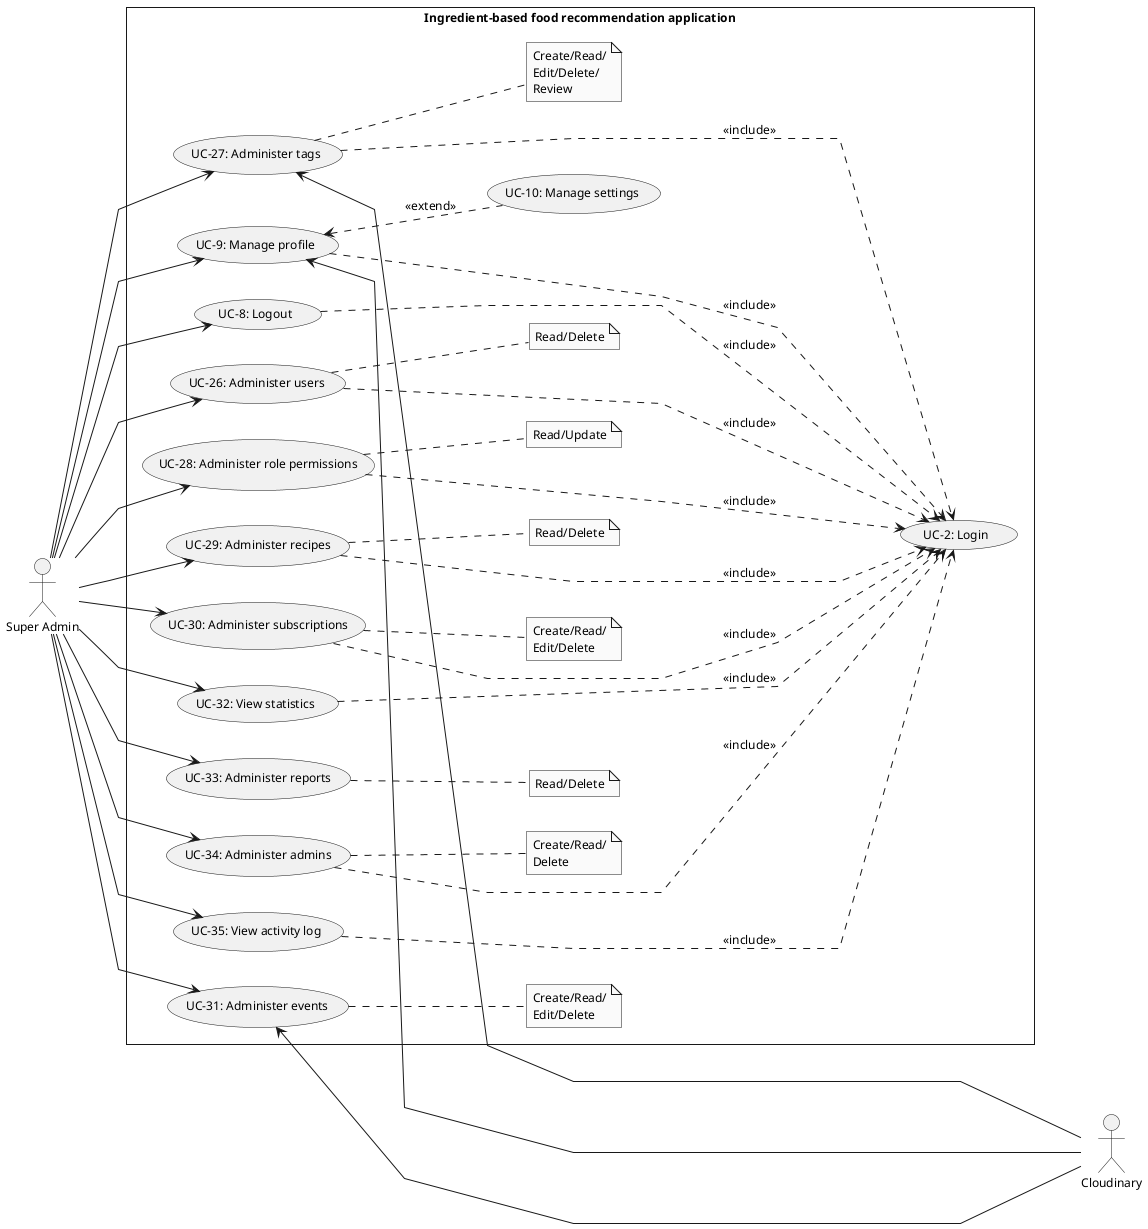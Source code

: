 @startuml SuperAdminUsecase
skinparam style strictuml
skinparam monochrome true
skinparam linetype polyline
skinparam defaultFontSize 12
left to right direction
actor "Super Admin" as admin
actor "Cloudinary" as cl

rectangle Ingredient-based<U+0020>food<U+0020>recommendation<U+0020>application {
    usecase "UC-2: Login" as ucLogin
    usecase "UC-8: Logout" as ucLogout
    usecase "UC-9: Manage profile" as ucManageProfile
    usecase "UC-10: Manage settings" as ucManageSetting

    usecase "UC-26: Administer users" as ucAdmUser
    usecase "UC-27: Administer tags" as ucAdmTags
    usecase "UC-28: Administer role permissions" as ucAdmRolePermis
    usecase "UC-29: Administer recipes" as ucAdmRecipe
    usecase "UC-30: Administer subscriptions" as ucAdmSubcript
    usecase "UC-31: Administer events" as ucAdmEvent
    usecase "UC-32: View statistics" as ucViewStatistic
    usecase "UC-33: Administer reports" as ucAdmReport
    usecase "UC-34: Administer admins" as ucAdmAdmin
    usecase "UC-35: View activity log" as ucViewActivityLog

    note "Read/Delete" as noteAdmUser
    note "Read/Delete" as noteAdmRecipe
    note "Create/Read/\nEdit/Delete/\nReview" as noteAdmTag
    note "Create/Read/\nEdit/Delete" as noteAdmSubcipt
    note "Create/Read/\nEdit/Delete" as noteAdmEvent
    note "Create/Read/\nDelete" as noteAdmAdmin
    note "Read/Delete" as noteAdmReport
    note "Read/Update" as noteAmdRolePermis

    admin --> ucAdmUser
        ucAdmUser .. noteAdmUser
    admin --> ucAdmRecipe
        ucAdmRecipe .. noteAdmRecipe
    admin --> ucAdmReport
        ucAdmReport .. noteAdmReport
    admin --> ucAdmTags
        ucAdmTags .. noteAdmTag
    admin --> ucAdmRolePermis
        ucAdmRolePermis .. noteAmdRolePermis
    admin --> ucAdmSubcript
        ucAdmSubcript .. noteAdmSubcipt
    admin --> ucAdmEvent
        ucAdmEvent .. noteAdmEvent
    admin --> ucViewStatistic
    admin --> ucViewActivityLog
    admin --> ucManageProfile
        ucManageProfile <.. ucManageSetting: <<extend>>
    admin --> ucLogout
    admin --> ucAdmAdmin
        ucAdmAdmin .. noteAdmAdmin

    ucLogout .....> ucLogin : <<include>>
    ucViewStatistic .....> ucLogin : <<include>>
    ucAdmUser .....> ucLogin : <<include>>
    ucAdmRolePermis .....> ucLogin : <<include>>
    ucAdmRecipe .....> ucLogin : <<include>>
    ucAdmTags .....> ucLogin : <<include>>
    ucAdmSubcript .....> ucLogin : <<include>>
    ucManageProfile .....> ucLogin : <<include>>
    ucViewActivityLog .....> ucLogin : <<include>>
    ucAdmAdmin .....> ucLogin : <<include>>

    cl --up---> ucManageProfile
    cl --up----> ucAdmEvent
    cl --up---> ucAdmTags
}

@enduml
